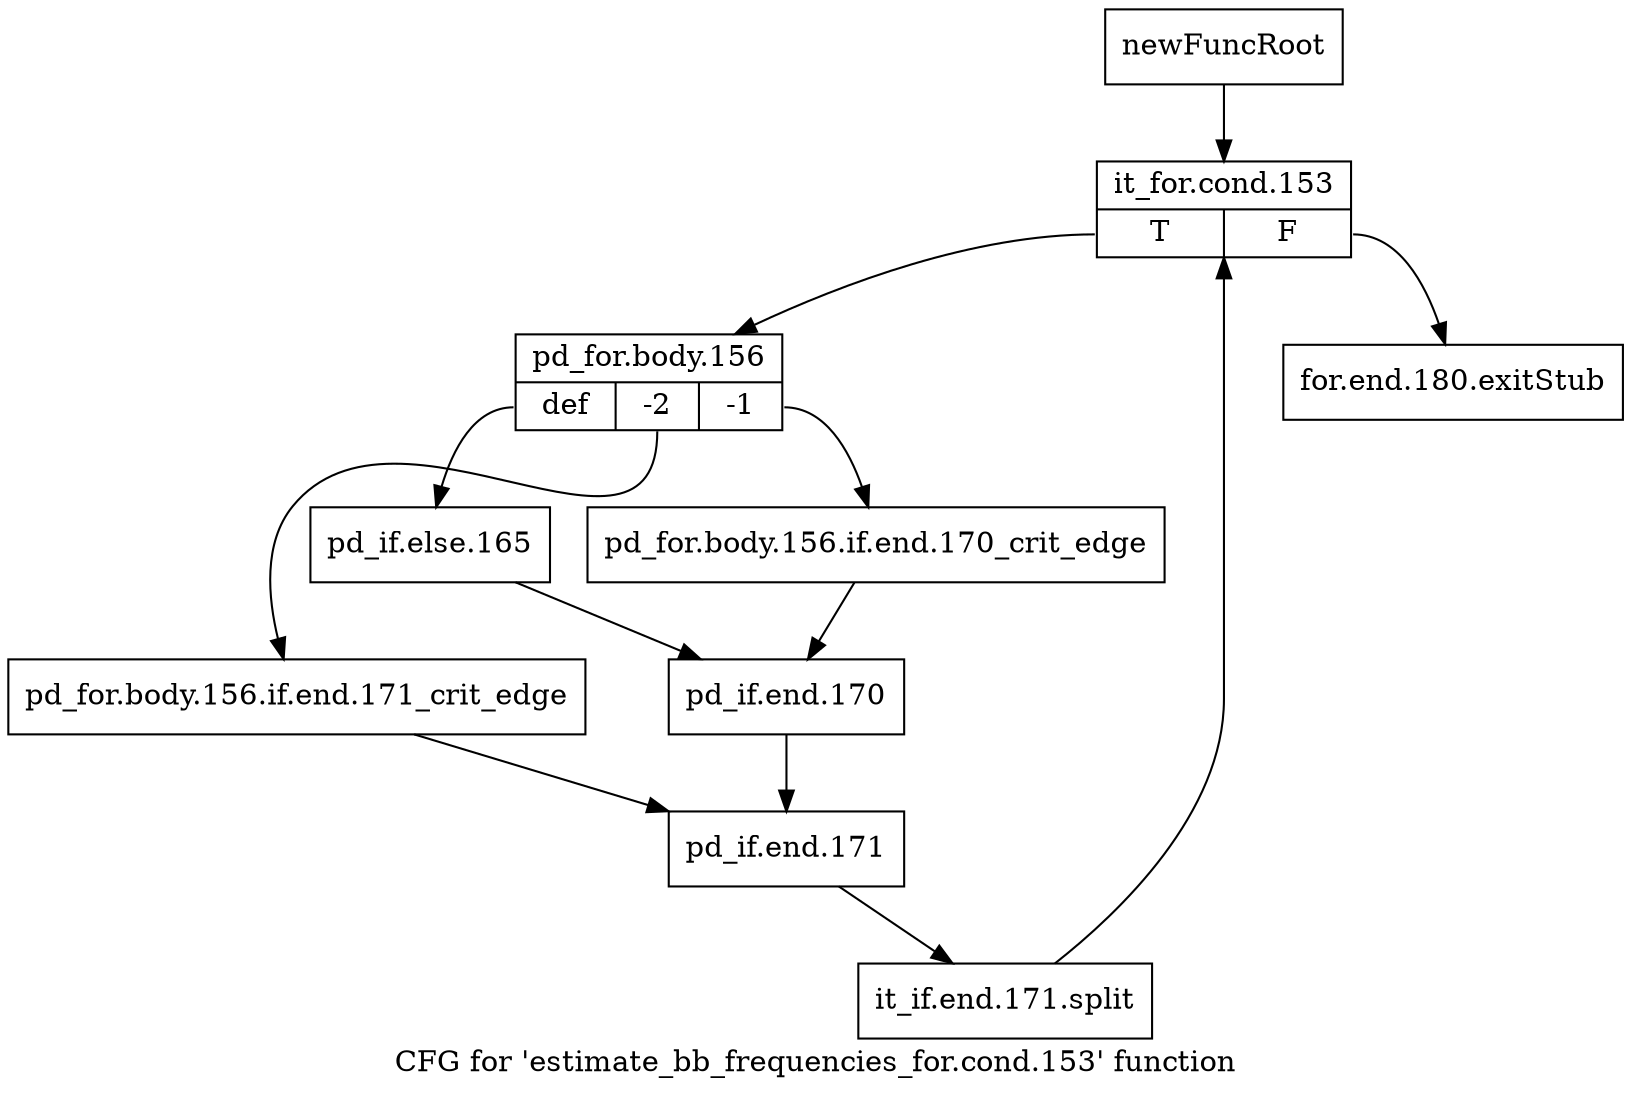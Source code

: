 digraph "CFG for 'estimate_bb_frequencies_for.cond.153' function" {
	label="CFG for 'estimate_bb_frequencies_for.cond.153' function";

	Node0xb75e750 [shape=record,label="{newFuncRoot}"];
	Node0xb75e750 -> Node0xb75f000;
	Node0xb75efb0 [shape=record,label="{for.end.180.exitStub}"];
	Node0xb75f000 [shape=record,label="{it_for.cond.153|{<s0>T|<s1>F}}"];
	Node0xb75f000:s0 -> Node0xb75f050;
	Node0xb75f000:s1 -> Node0xb75efb0;
	Node0xb75f050 [shape=record,label="{pd_for.body.156|{<s0>def|<s1>-2|<s2>-1}}"];
	Node0xb75f050:s0 -> Node0xb75f140;
	Node0xb75f050:s1 -> Node0xb75f0f0;
	Node0xb75f050:s2 -> Node0xb75f0a0;
	Node0xb75f0a0 [shape=record,label="{pd_for.body.156.if.end.170_crit_edge}"];
	Node0xb75f0a0 -> Node0xb75f190;
	Node0xb75f0f0 [shape=record,label="{pd_for.body.156.if.end.171_crit_edge}"];
	Node0xb75f0f0 -> Node0xb75f1e0;
	Node0xb75f140 [shape=record,label="{pd_if.else.165}"];
	Node0xb75f140 -> Node0xb75f190;
	Node0xb75f190 [shape=record,label="{pd_if.end.170}"];
	Node0xb75f190 -> Node0xb75f1e0;
	Node0xb75f1e0 [shape=record,label="{pd_if.end.171}"];
	Node0xb75f1e0 -> Node0xf9a8b40;
	Node0xf9a8b40 [shape=record,label="{it_if.end.171.split}"];
	Node0xf9a8b40 -> Node0xb75f000;
}
